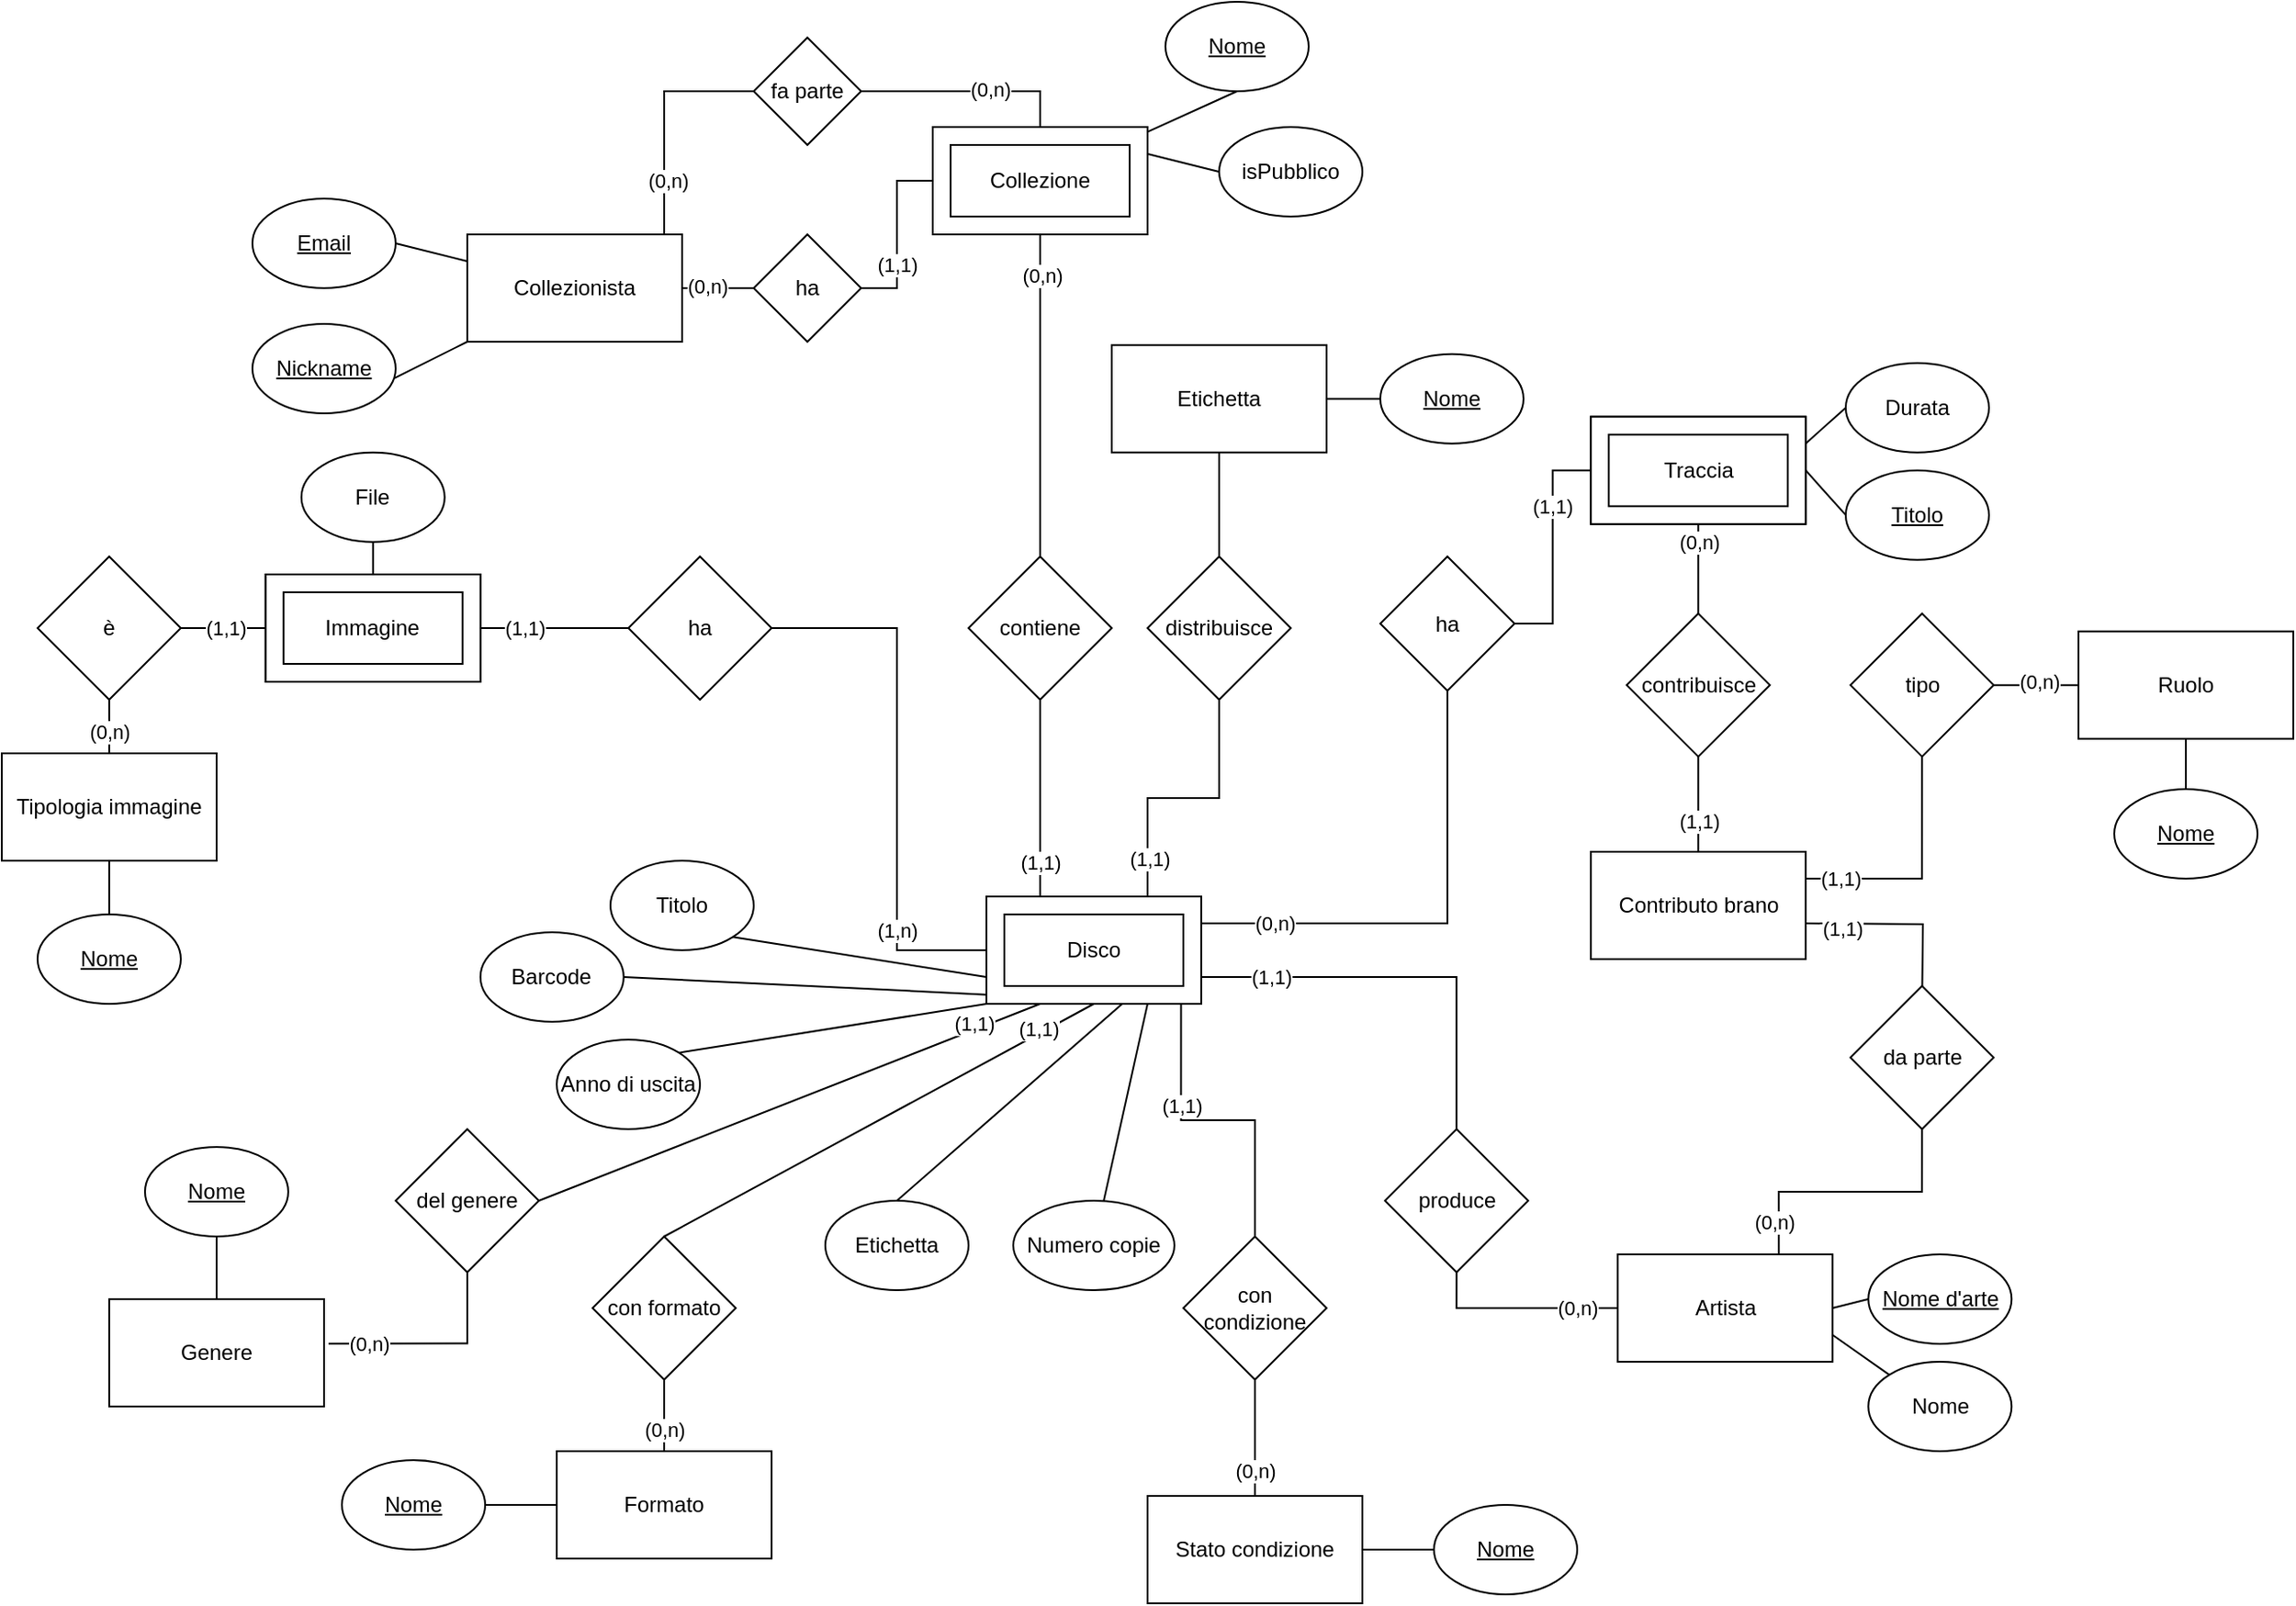 <mxfile version="21.6.2" type="device">
  <diagram id="R2lEEEUBdFMjLlhIrx00" name="Page-1">
    <mxGraphModel dx="1574" dy="1495" grid="1" gridSize="10" guides="1" tooltips="1" connect="1" arrows="1" fold="1" page="1" pageScale="1" pageWidth="850" pageHeight="1100" math="0" shadow="0" extFonts="Permanent Marker^https://fonts.googleapis.com/css?family=Permanent+Marker">
      <root>
        <mxCell id="0" />
        <mxCell id="1" parent="0" />
        <mxCell id="YJRpV-6I6PbXK376YmPo-45" style="edgeStyle=orthogonalEdgeStyle;orthogonalLoop=1;jettySize=auto;html=1;exitX=1;exitY=0.5;exitDx=0;exitDy=0;endArrow=none;endFill=0;" parent="1" source="YJRpV-6I6PbXK376YmPo-1" target="YJRpV-6I6PbXK376YmPo-44" edge="1">
          <mxGeometry relative="1" as="geometry" />
        </mxCell>
        <mxCell id="YJRpV-6I6PbXK376YmPo-58" value="(0,n)" style="edgeLabel;html=1;align=center;verticalAlign=middle;resizable=0;points=[];" parent="YJRpV-6I6PbXK376YmPo-45" vertex="1" connectable="0">
          <mxGeometry x="-0.288" y="1" relative="1" as="geometry">
            <mxPoint as="offset" />
          </mxGeometry>
        </mxCell>
        <mxCell id="YJRpV-6I6PbXK376YmPo-51" style="edgeStyle=orthogonalEdgeStyle;orthogonalLoop=1;jettySize=auto;html=1;exitX=0.75;exitY=0;exitDx=0;exitDy=0;entryX=0;entryY=0.5;entryDx=0;entryDy=0;shadow=0;fillOpacity=100;strokeOpacity=100;flowAnimation=0;noJump=0;enumerate=0;comic=0;backgroundOutline=0;endArrow=none;endFill=0;rounded=0;" parent="1" source="YJRpV-6I6PbXK376YmPo-1" target="YJRpV-6I6PbXK376YmPo-50" edge="1">
          <mxGeometry relative="1" as="geometry">
            <Array as="points">
              <mxPoint x="150" y="-100" />
            </Array>
          </mxGeometry>
        </mxCell>
        <mxCell id="7gbNZNiF9psc7FA7MkVE-54" value="(0,n)" style="edgeLabel;html=1;align=center;verticalAlign=middle;resizable=0;points=[];" parent="YJRpV-6I6PbXK376YmPo-51" vertex="1" connectable="0">
          <mxGeometry x="-0.327" y="-2" relative="1" as="geometry">
            <mxPoint as="offset" />
          </mxGeometry>
        </mxCell>
        <mxCell id="YJRpV-6I6PbXK376YmPo-1" value="Collezionista" style="rounded=0;whiteSpace=wrap;html=1;" parent="1" vertex="1">
          <mxGeometry x="40" y="-20" width="120" height="60" as="geometry" />
        </mxCell>
        <mxCell id="YJRpV-6I6PbXK376YmPo-12" style="rounded=0;orthogonalLoop=1;jettySize=auto;html=1;exitX=0.5;exitY=1;exitDx=0;exitDy=0;endArrow=none;endFill=0;" parent="1" source="YJRpV-6I6PbXK376YmPo-2" target="YJRpV-6I6PbXK376YmPo-1" edge="1">
          <mxGeometry relative="1" as="geometry" />
        </mxCell>
        <mxCell id="YJRpV-6I6PbXK376YmPo-2" value="&lt;u&gt;Nickname&lt;/u&gt;" style="ellipse;whiteSpace=wrap;html=1;rounded=0;" parent="1" vertex="1">
          <mxGeometry x="-80" y="30" width="80" height="50" as="geometry" />
        </mxCell>
        <mxCell id="YJRpV-6I6PbXK376YmPo-13" style="rounded=0;orthogonalLoop=1;jettySize=auto;html=1;exitX=1;exitY=0.5;exitDx=0;exitDy=0;endArrow=none;endFill=0;" parent="1" source="YJRpV-6I6PbXK376YmPo-3" target="YJRpV-6I6PbXK376YmPo-1" edge="1">
          <mxGeometry relative="1" as="geometry" />
        </mxCell>
        <mxCell id="YJRpV-6I6PbXK376YmPo-3" value="&lt;u&gt;Email&lt;/u&gt;" style="ellipse;whiteSpace=wrap;html=1;rounded=0;" parent="1" vertex="1">
          <mxGeometry x="-80" y="-40" width="80" height="50" as="geometry" />
        </mxCell>
        <mxCell id="YJRpV-6I6PbXK376YmPo-14" style="rounded=0;orthogonalLoop=1;jettySize=auto;html=1;exitX=0.5;exitY=1;exitDx=0;exitDy=0;endArrow=none;endFill=0;" parent="1" source="YJRpV-6I6PbXK376YmPo-4" target="YJRpV-6I6PbXK376YmPo-5" edge="1">
          <mxGeometry relative="1" as="geometry" />
        </mxCell>
        <mxCell id="YJRpV-6I6PbXK376YmPo-4" value="&lt;u&gt;Nome&lt;/u&gt;" style="ellipse;whiteSpace=wrap;html=1;rounded=0;" parent="1" vertex="1">
          <mxGeometry x="430" y="-150" width="80" height="50" as="geometry" />
        </mxCell>
        <mxCell id="YJRpV-6I6PbXK376YmPo-42" style="edgeStyle=orthogonalEdgeStyle;orthogonalLoop=1;jettySize=auto;html=1;exitX=0.5;exitY=1;exitDx=0;exitDy=0;entryX=0.5;entryY=0;entryDx=0;entryDy=0;endArrow=none;endFill=0;rounded=0;" parent="1" source="YJRpV-6I6PbXK376YmPo-5" target="YJRpV-6I6PbXK376YmPo-40" edge="1">
          <mxGeometry relative="1" as="geometry" />
        </mxCell>
        <mxCell id="7gbNZNiF9psc7FA7MkVE-52" value="(0,n)" style="edgeLabel;html=1;align=center;verticalAlign=middle;resizable=0;points=[];" parent="YJRpV-6I6PbXK376YmPo-42" vertex="1" connectable="0">
          <mxGeometry x="-0.75" y="1" relative="1" as="geometry">
            <mxPoint as="offset" />
          </mxGeometry>
        </mxCell>
        <mxCell id="YJRpV-6I6PbXK376YmPo-5" value="Collezione" style="rounded=0;whiteSpace=wrap;html=1;" parent="1" vertex="1">
          <mxGeometry x="300" y="-80" width="120" height="60" as="geometry" />
        </mxCell>
        <mxCell id="Ma3Oa-v_wPsc2BR-cIb4-39" style="edgeStyle=orthogonalEdgeStyle;rounded=0;orthogonalLoop=1;jettySize=auto;html=1;exitX=0;exitY=0.5;exitDx=0;exitDy=0;entryX=1;entryY=0.5;entryDx=0;entryDy=0;endArrow=none;endFill=0;" parent="1" source="YJRpV-6I6PbXK376YmPo-6" target="Ma3Oa-v_wPsc2BR-cIb4-38" edge="1">
          <mxGeometry relative="1" as="geometry" />
        </mxCell>
        <mxCell id="Ma3Oa-v_wPsc2BR-cIb4-43" value="(1,1)" style="edgeLabel;html=1;align=center;verticalAlign=middle;resizable=0;points=[];" parent="Ma3Oa-v_wPsc2BR-cIb4-39" vertex="1" connectable="0">
          <mxGeometry x="-0.038" relative="1" as="geometry">
            <mxPoint as="offset" />
          </mxGeometry>
        </mxCell>
        <mxCell id="YJRpV-6I6PbXK376YmPo-6" value="Immagine" style="rounded=0;whiteSpace=wrap;html=1;" parent="1" vertex="1">
          <mxGeometry x="-72.63" y="170" width="120" height="60" as="geometry" />
        </mxCell>
        <mxCell id="YJRpV-6I6PbXK376YmPo-25" style="orthogonalLoop=1;jettySize=auto;html=1;exitX=0;exitY=1;exitDx=0;exitDy=0;entryX=1;entryY=0;entryDx=0;entryDy=0;endArrow=none;endFill=0;exitPerimeter=0;" parent="1" source="7gbNZNiF9psc7FA7MkVE-36" target="YJRpV-6I6PbXK376YmPo-19" edge="1">
          <mxGeometry relative="1" as="geometry" />
        </mxCell>
        <mxCell id="YJRpV-6I6PbXK376YmPo-27" style="orthogonalLoop=1;jettySize=auto;html=1;exitX=0;exitY=0.914;exitDx=0;exitDy=0;entryX=1;entryY=0.5;entryDx=0;entryDy=0;endArrow=none;endFill=0;exitPerimeter=0;" parent="1" source="7gbNZNiF9psc7FA7MkVE-36" target="YJRpV-6I6PbXK376YmPo-18" edge="1">
          <mxGeometry relative="1" as="geometry" />
        </mxCell>
        <mxCell id="YJRpV-6I6PbXK376YmPo-28" style="orthogonalLoop=1;jettySize=auto;html=1;exitX=0;exitY=0;exitDx=30;exitDy=60;entryX=1;entryY=0.5;entryDx=0;entryDy=0;endArrow=none;endFill=0;exitPerimeter=0;" parent="1" source="7gbNZNiF9psc7FA7MkVE-36" target="Ma3Oa-v_wPsc2BR-cIb4-10" edge="1">
          <mxGeometry relative="1" as="geometry" />
        </mxCell>
        <mxCell id="YJRpV-6I6PbXK376YmPo-30" style="orthogonalLoop=1;jettySize=auto;html=1;exitX=0;exitY=0.75;exitDx=0;exitDy=0;entryX=1;entryY=1;entryDx=0;entryDy=0;endArrow=none;endFill=0;" parent="1" source="YJRpV-6I6PbXK376YmPo-7" target="YJRpV-6I6PbXK376YmPo-17" edge="1">
          <mxGeometry relative="1" as="geometry" />
        </mxCell>
        <mxCell id="YJRpV-6I6PbXK376YmPo-38" style="edgeStyle=orthogonalEdgeStyle;orthogonalLoop=1;jettySize=auto;html=1;exitX=0;exitY=0;exitDx=120;exitDy=15;endArrow=none;endFill=0;exitPerimeter=0;rounded=0;" parent="1" source="7gbNZNiF9psc7FA7MkVE-36" target="YJRpV-6I6PbXK376YmPo-37" edge="1">
          <mxGeometry relative="1" as="geometry" />
        </mxCell>
        <mxCell id="7gbNZNiF9psc7FA7MkVE-57" value="(0,n)" style="edgeLabel;html=1;align=center;verticalAlign=middle;resizable=0;points=[];" parent="YJRpV-6I6PbXK376YmPo-38" vertex="1" connectable="0">
          <mxGeometry x="-0.693" relative="1" as="geometry">
            <mxPoint as="offset" />
          </mxGeometry>
        </mxCell>
        <mxCell id="7gbNZNiF9psc7FA7MkVE-28" value="" style="edgeStyle=orthogonalEdgeStyle;rounded=0;orthogonalLoop=1;jettySize=auto;html=1;endArrow=none;endFill=0;exitX=0;exitY=0;exitDx=120;exitDy=45;exitPerimeter=0;" parent="1" source="7gbNZNiF9psc7FA7MkVE-36" target="7gbNZNiF9psc7FA7MkVE-27" edge="1">
          <mxGeometry relative="1" as="geometry" />
        </mxCell>
        <mxCell id="7gbNZNiF9psc7FA7MkVE-61" value="(1,1)" style="edgeLabel;html=1;align=center;verticalAlign=middle;resizable=0;points=[];" parent="7gbNZNiF9psc7FA7MkVE-28" vertex="1" connectable="0">
          <mxGeometry x="-0.609" relative="1" as="geometry">
            <mxPoint x="-6" as="offset" />
          </mxGeometry>
        </mxCell>
        <mxCell id="YJRpV-6I6PbXK376YmPo-7" value="Disco" style="rounded=0;whiteSpace=wrap;html=1;" parent="1" vertex="1">
          <mxGeometry x="330" y="350" width="120" height="60" as="geometry" />
        </mxCell>
        <mxCell id="YJRpV-6I6PbXK376YmPo-9" value="Traccia" style="rounded=0;whiteSpace=wrap;html=1;" parent="1" vertex="1">
          <mxGeometry x="667.63" y="81.85" width="120" height="60" as="geometry" />
        </mxCell>
        <mxCell id="Ma3Oa-v_wPsc2BR-cIb4-13" style="rounded=0;orthogonalLoop=1;jettySize=auto;html=1;endArrow=none;endFill=0;" parent="1" source="YJRpV-6I6PbXK376YmPo-15" target="Ma3Oa-v_wPsc2BR-cIb4-12" edge="1">
          <mxGeometry relative="1" as="geometry" />
        </mxCell>
        <mxCell id="YJRpV-6I6PbXK376YmPo-15" value="&lt;u&gt;Nome&lt;/u&gt;" style="ellipse;whiteSpace=wrap;html=1;rounded=0;" parent="1" vertex="1">
          <mxGeometry x="-140" y="490" width="80" height="50" as="geometry" />
        </mxCell>
        <mxCell id="YJRpV-6I6PbXK376YmPo-16" value="&lt;u&gt;Nome&lt;/u&gt;" style="ellipse;whiteSpace=wrap;html=1;rounded=0;" parent="1" vertex="1">
          <mxGeometry x="-30" y="665" width="80" height="50" as="geometry" />
        </mxCell>
        <mxCell id="YJRpV-6I6PbXK376YmPo-17" value="Titolo" style="ellipse;whiteSpace=wrap;html=1;rounded=0;" parent="1" vertex="1">
          <mxGeometry x="120" y="330" width="80" height="50" as="geometry" />
        </mxCell>
        <mxCell id="YJRpV-6I6PbXK376YmPo-18" value="Barcode" style="ellipse;whiteSpace=wrap;html=1;rounded=0;" parent="1" vertex="1">
          <mxGeometry x="47.37" y="370" width="80" height="50" as="geometry" />
        </mxCell>
        <mxCell id="YJRpV-6I6PbXK376YmPo-19" value="Anno di uscita" style="ellipse;whiteSpace=wrap;html=1;rounded=0;" parent="1" vertex="1">
          <mxGeometry x="90" y="430" width="80" height="50" as="geometry" />
        </mxCell>
        <mxCell id="YJRpV-6I6PbXK376YmPo-21" value="&lt;u&gt;Nome&lt;/u&gt;" style="ellipse;whiteSpace=wrap;html=1;rounded=0;" parent="1" vertex="1">
          <mxGeometry x="580" y="690" width="80" height="50" as="geometry" />
        </mxCell>
        <mxCell id="YJRpV-6I6PbXK376YmPo-31" value="" style="orthogonalLoop=1;jettySize=auto;html=1;exitX=0.644;exitY=0.979;exitDx=0;exitDy=0;entryX=0.5;entryY=0;entryDx=0;entryDy=0;endArrow=none;endFill=0;exitPerimeter=0;" parent="1" source="7gbNZNiF9psc7FA7MkVE-36" target="YJRpV-6I6PbXK376YmPo-20" edge="1">
          <mxGeometry relative="1" as="geometry">
            <mxPoint x="360" y="290" as="sourcePoint" />
            <mxPoint x="510" y="460" as="targetPoint" />
          </mxGeometry>
        </mxCell>
        <mxCell id="YJRpV-6I6PbXK376YmPo-20" value="Etichetta" style="ellipse;whiteSpace=wrap;html=1;rounded=0;" parent="1" vertex="1">
          <mxGeometry x="240" y="520" width="80" height="50" as="geometry" />
        </mxCell>
        <mxCell id="YJRpV-6I6PbXK376YmPo-36" style="edgeStyle=orthogonalEdgeStyle;orthogonalLoop=1;jettySize=auto;html=1;exitX=1;exitY=0.5;exitDx=0;exitDy=0;entryX=0;entryY=0.5;entryDx=0;entryDy=0;endArrow=none;endFill=0;strokeColor=default;rounded=0;" parent="1" source="YJRpV-6I6PbXK376YmPo-34" target="YJRpV-6I6PbXK376YmPo-7" edge="1">
          <mxGeometry relative="1" as="geometry">
            <Array as="points">
              <mxPoint x="280" y="200" />
              <mxPoint x="280" y="380" />
            </Array>
          </mxGeometry>
        </mxCell>
        <mxCell id="YJRpV-6I6PbXK376YmPo-64" value="(1,n)" style="edgeLabel;html=1;align=center;verticalAlign=middle;resizable=0;points=[];" parent="YJRpV-6I6PbXK376YmPo-36" vertex="1" connectable="0">
          <mxGeometry x="0.223" y="-1" relative="1" as="geometry">
            <mxPoint x="1" y="55" as="offset" />
          </mxGeometry>
        </mxCell>
        <mxCell id="7gbNZNiF9psc7FA7MkVE-38" style="edgeStyle=orthogonalEdgeStyle;rounded=0;orthogonalLoop=1;jettySize=auto;html=1;entryX=1;entryY=0.5;entryDx=0;entryDy=0;endArrow=none;endFill=0;" parent="1" source="YJRpV-6I6PbXK376YmPo-34" target="YJRpV-6I6PbXK376YmPo-6" edge="1">
          <mxGeometry relative="1" as="geometry" />
        </mxCell>
        <mxCell id="7gbNZNiF9psc7FA7MkVE-39" value="(1,1)" style="edgeLabel;html=1;align=center;verticalAlign=middle;resizable=0;points=[];" parent="7gbNZNiF9psc7FA7MkVE-38" vertex="1" connectable="0">
          <mxGeometry x="0.789" relative="1" as="geometry">
            <mxPoint x="16" as="offset" />
          </mxGeometry>
        </mxCell>
        <mxCell id="YJRpV-6I6PbXK376YmPo-34" value="ha" style="rhombus;whiteSpace=wrap;html=1;" parent="1" vertex="1">
          <mxGeometry x="130" y="160" width="80" height="80" as="geometry" />
        </mxCell>
        <mxCell id="YJRpV-6I6PbXK376YmPo-39" style="edgeStyle=orthogonalEdgeStyle;orthogonalLoop=1;jettySize=auto;html=1;exitX=1;exitY=0.5;exitDx=0;exitDy=0;entryX=0;entryY=0.5;entryDx=0;entryDy=0;endArrow=none;endFill=0;rounded=0;" parent="1" source="YJRpV-6I6PbXK376YmPo-37" target="YJRpV-6I6PbXK376YmPo-9" edge="1">
          <mxGeometry relative="1" as="geometry" />
        </mxCell>
        <mxCell id="7gbNZNiF9psc7FA7MkVE-58" value="(1,1)" style="edgeLabel;html=1;align=center;verticalAlign=middle;resizable=0;points=[];" parent="YJRpV-6I6PbXK376YmPo-39" vertex="1" connectable="0">
          <mxGeometry x="0.353" y="-1" relative="1" as="geometry">
            <mxPoint x="-2" y="-1" as="offset" />
          </mxGeometry>
        </mxCell>
        <mxCell id="YJRpV-6I6PbXK376YmPo-37" value="ha" style="rhombus;whiteSpace=wrap;html=1;" parent="1" vertex="1">
          <mxGeometry x="550" y="160" width="75" height="75" as="geometry" />
        </mxCell>
        <mxCell id="YJRpV-6I6PbXK376YmPo-43" style="edgeStyle=orthogonalEdgeStyle;orthogonalLoop=1;jettySize=auto;html=1;exitX=0.5;exitY=1;exitDx=0;exitDy=0;endArrow=none;endFill=0;entryX=0;entryY=0;entryDx=30;entryDy=0;entryPerimeter=0;" parent="1" source="YJRpV-6I6PbXK376YmPo-40" target="7gbNZNiF9psc7FA7MkVE-36" edge="1">
          <mxGeometry relative="1" as="geometry" />
        </mxCell>
        <mxCell id="7gbNZNiF9psc7FA7MkVE-51" value="(1,1)" style="edgeLabel;html=1;align=center;verticalAlign=middle;resizable=0;points=[];" parent="YJRpV-6I6PbXK376YmPo-43" vertex="1" connectable="0">
          <mxGeometry x="-0.644" y="1" relative="1" as="geometry">
            <mxPoint x="-1" y="71" as="offset" />
          </mxGeometry>
        </mxCell>
        <mxCell id="YJRpV-6I6PbXK376YmPo-40" value="contiene" style="rhombus;whiteSpace=wrap;html=1;" parent="1" vertex="1">
          <mxGeometry x="320" y="160" width="80" height="80" as="geometry" />
        </mxCell>
        <mxCell id="YJRpV-6I6PbXK376YmPo-46" style="edgeStyle=orthogonalEdgeStyle;orthogonalLoop=1;jettySize=auto;html=1;exitX=1;exitY=0.5;exitDx=0;exitDy=0;entryX=0;entryY=0.5;entryDx=0;entryDy=0;endArrow=none;endFill=0;rounded=0;" parent="1" source="YJRpV-6I6PbXK376YmPo-44" target="YJRpV-6I6PbXK376YmPo-5" edge="1">
          <mxGeometry relative="1" as="geometry" />
        </mxCell>
        <mxCell id="YJRpV-6I6PbXK376YmPo-59" value="(1,1)" style="edgeLabel;html=1;align=center;verticalAlign=middle;resizable=0;points=[];" parent="YJRpV-6I6PbXK376YmPo-46" vertex="1" connectable="0">
          <mxGeometry x="-0.335" relative="1" as="geometry">
            <mxPoint as="offset" />
          </mxGeometry>
        </mxCell>
        <mxCell id="YJRpV-6I6PbXK376YmPo-44" value="ha" style="rhombus;whiteSpace=wrap;html=1;" parent="1" vertex="1">
          <mxGeometry x="200" y="-20" width="60" height="60" as="geometry" />
        </mxCell>
        <mxCell id="YJRpV-6I6PbXK376YmPo-52" style="edgeStyle=orthogonalEdgeStyle;orthogonalLoop=1;jettySize=auto;html=1;exitX=0.5;exitY=0;exitDx=0;exitDy=0;entryX=1;entryY=0.5;entryDx=0;entryDy=0;endArrow=none;endFill=0;rounded=0;" parent="1" source="YJRpV-6I6PbXK376YmPo-5" target="YJRpV-6I6PbXK376YmPo-50" edge="1">
          <mxGeometry relative="1" as="geometry">
            <mxPoint x="310" y="-110" as="targetPoint" />
          </mxGeometry>
        </mxCell>
        <mxCell id="7gbNZNiF9psc7FA7MkVE-55" value="(0,n)" style="edgeLabel;html=1;align=center;verticalAlign=middle;resizable=0;points=[];" parent="YJRpV-6I6PbXK376YmPo-52" vertex="1" connectable="0">
          <mxGeometry x="-0.2" y="-1" relative="1" as="geometry">
            <mxPoint as="offset" />
          </mxGeometry>
        </mxCell>
        <mxCell id="YJRpV-6I6PbXK376YmPo-50" value="fa parte" style="rhombus;whiteSpace=wrap;html=1;" parent="1" vertex="1">
          <mxGeometry x="200" y="-130" width="60" height="60" as="geometry" />
        </mxCell>
        <mxCell id="7gbNZNiF9psc7FA7MkVE-1" value="isPubblico" style="ellipse;whiteSpace=wrap;html=1;rounded=0;" parent="1" vertex="1">
          <mxGeometry x="460" y="-80" width="80" height="50" as="geometry" />
        </mxCell>
        <mxCell id="7gbNZNiF9psc7FA7MkVE-3" style="rounded=0;orthogonalLoop=1;jettySize=auto;html=1;exitX=0;exitY=0.5;exitDx=0;exitDy=0;endArrow=none;endFill=0;entryX=1;entryY=0.25;entryDx=0;entryDy=0;" parent="1" source="7gbNZNiF9psc7FA7MkVE-1" target="YJRpV-6I6PbXK376YmPo-5" edge="1">
          <mxGeometry relative="1" as="geometry">
            <mxPoint x="460" y="-60" as="sourcePoint" />
            <mxPoint x="410" y="-10" as="targetPoint" />
          </mxGeometry>
        </mxCell>
        <mxCell id="7gbNZNiF9psc7FA7MkVE-4" value="Numero copie" style="ellipse;whiteSpace=wrap;html=1;rounded=0;" parent="1" vertex="1">
          <mxGeometry x="345" y="520" width="90" height="50" as="geometry" />
        </mxCell>
        <mxCell id="7gbNZNiF9psc7FA7MkVE-5" style="orthogonalLoop=1;jettySize=auto;html=1;exitX=0.75;exitY=1;exitDx=0;exitDy=0;endArrow=none;endFill=0;" parent="1" source="YJRpV-6I6PbXK376YmPo-7" target="7gbNZNiF9psc7FA7MkVE-4" edge="1">
          <mxGeometry relative="1" as="geometry">
            <mxPoint x="430" y="320" as="sourcePoint" />
            <mxPoint x="480" y="420" as="targetPoint" />
          </mxGeometry>
        </mxCell>
        <mxCell id="7gbNZNiF9psc7FA7MkVE-9" value="File" style="ellipse;whiteSpace=wrap;html=1;rounded=0;" parent="1" vertex="1">
          <mxGeometry x="-52.63" y="101.85" width="80" height="50" as="geometry" />
        </mxCell>
        <mxCell id="7gbNZNiF9psc7FA7MkVE-10" style="orthogonalLoop=1;jettySize=auto;html=1;exitX=0.5;exitY=0;exitDx=0;exitDy=0;entryX=0.5;entryY=1;entryDx=0;entryDy=0;endArrow=none;endFill=0;" parent="1" source="YJRpV-6I6PbXK376YmPo-6" target="7gbNZNiF9psc7FA7MkVE-9" edge="1">
          <mxGeometry relative="1" as="geometry">
            <mxPoint x="87.37" y="166.85" as="sourcePoint" />
            <mxPoint x="-2.63" y="176.85" as="targetPoint" />
          </mxGeometry>
        </mxCell>
        <mxCell id="7gbNZNiF9psc7FA7MkVE-11" value="Durata" style="ellipse;whiteSpace=wrap;html=1;rounded=0;" parent="1" vertex="1">
          <mxGeometry x="810" y="51.85" width="80" height="50" as="geometry" />
        </mxCell>
        <mxCell id="7gbNZNiF9psc7FA7MkVE-12" value="&lt;u&gt;Titolo&lt;/u&gt;" style="ellipse;whiteSpace=wrap;html=1;rounded=0;" parent="1" vertex="1">
          <mxGeometry x="810" y="111.85" width="80" height="50" as="geometry" />
        </mxCell>
        <mxCell id="7gbNZNiF9psc7FA7MkVE-13" style="orthogonalLoop=1;jettySize=auto;html=1;exitX=1;exitY=0.5;exitDx=0;exitDy=0;endArrow=none;endFill=0;entryX=0;entryY=0.5;entryDx=0;entryDy=0;" parent="1" source="YJRpV-6I6PbXK376YmPo-9" target="7gbNZNiF9psc7FA7MkVE-12" edge="1">
          <mxGeometry relative="1" as="geometry">
            <mxPoint x="787.63" y="91.85" as="sourcePoint" />
            <mxPoint x="887.63" y="91.85" as="targetPoint" />
          </mxGeometry>
        </mxCell>
        <mxCell id="7gbNZNiF9psc7FA7MkVE-14" style="orthogonalLoop=1;jettySize=auto;html=1;exitX=1;exitY=0.25;exitDx=0;exitDy=0;endArrow=none;endFill=0;entryX=0;entryY=0.5;entryDx=0;entryDy=0;" parent="1" source="YJRpV-6I6PbXK376YmPo-9" target="7gbNZNiF9psc7FA7MkVE-11" edge="1">
          <mxGeometry relative="1" as="geometry">
            <mxPoint x="627.63" y="1.85" as="sourcePoint" />
            <mxPoint x="727.63" y="1.85" as="targetPoint" />
          </mxGeometry>
        </mxCell>
        <mxCell id="7gbNZNiF9psc7FA7MkVE-16" value="Artista" style="rounded=0;whiteSpace=wrap;html=1;" parent="1" vertex="1">
          <mxGeometry x="682.63" y="550" width="120" height="60" as="geometry" />
        </mxCell>
        <mxCell id="7gbNZNiF9psc7FA7MkVE-25" value="&lt;u&gt;Nome d&#39;arte&lt;/u&gt;" style="ellipse;whiteSpace=wrap;html=1;rounded=0;" parent="1" vertex="1">
          <mxGeometry x="822.63" y="550" width="80" height="50" as="geometry" />
        </mxCell>
        <mxCell id="7gbNZNiF9psc7FA7MkVE-26" style="orthogonalLoop=1;jettySize=auto;html=1;exitX=1;exitY=0.75;exitDx=0;exitDy=0;endArrow=none;endFill=0;entryX=0;entryY=0;entryDx=0;entryDy=0;" parent="1" source="7gbNZNiF9psc7FA7MkVE-16" target="7gbNZNiF9psc7FA7MkVE-33" edge="1">
          <mxGeometry relative="1" as="geometry">
            <mxPoint x="832.63" y="485" as="sourcePoint" />
            <mxPoint x="872.63" y="595" as="targetPoint" />
          </mxGeometry>
        </mxCell>
        <mxCell id="7gbNZNiF9psc7FA7MkVE-29" style="edgeStyle=orthogonalEdgeStyle;rounded=0;orthogonalLoop=1;jettySize=auto;html=1;endArrow=none;endFill=0;exitX=0.5;exitY=1;exitDx=0;exitDy=0;" parent="1" source="7gbNZNiF9psc7FA7MkVE-27" target="7gbNZNiF9psc7FA7MkVE-16" edge="1">
          <mxGeometry relative="1" as="geometry">
            <mxPoint x="642.63" y="575" as="sourcePoint" />
          </mxGeometry>
        </mxCell>
        <mxCell id="7gbNZNiF9psc7FA7MkVE-63" value="(0,n)" style="edgeLabel;html=1;align=center;verticalAlign=middle;resizable=0;points=[];" parent="7gbNZNiF9psc7FA7MkVE-29" vertex="1" connectable="0">
          <mxGeometry x="0.223" relative="1" as="geometry">
            <mxPoint x="20" as="offset" />
          </mxGeometry>
        </mxCell>
        <mxCell id="7gbNZNiF9psc7FA7MkVE-27" value="produce" style="rhombus;whiteSpace=wrap;html=1;rounded=0;" parent="1" vertex="1">
          <mxGeometry x="552.63" y="480" width="80" height="80" as="geometry" />
        </mxCell>
        <mxCell id="7gbNZNiF9psc7FA7MkVE-32" value="" style="verticalLabelPosition=bottom;verticalAlign=top;html=1;shape=mxgraph.basic.frame;dx=10;whiteSpace=wrap;" parent="1" vertex="1">
          <mxGeometry x="300" y="-80" width="120" height="60" as="geometry" />
        </mxCell>
        <mxCell id="7gbNZNiF9psc7FA7MkVE-33" value="Nome" style="ellipse;whiteSpace=wrap;html=1;rounded=0;" parent="1" vertex="1">
          <mxGeometry x="822.63" y="610" width="80" height="50" as="geometry" />
        </mxCell>
        <mxCell id="7gbNZNiF9psc7FA7MkVE-34" style="orthogonalLoop=1;jettySize=auto;html=1;exitX=1;exitY=0.5;exitDx=0;exitDy=0;endArrow=none;endFill=0;entryX=0;entryY=0.5;entryDx=0;entryDy=0;" parent="1" source="7gbNZNiF9psc7FA7MkVE-16" target="7gbNZNiF9psc7FA7MkVE-25" edge="1">
          <mxGeometry relative="1" as="geometry">
            <mxPoint x="812.63" y="585" as="sourcePoint" />
            <mxPoint x="834.63" y="622" as="targetPoint" />
          </mxGeometry>
        </mxCell>
        <mxCell id="Ma3Oa-v_wPsc2BR-cIb4-8" style="edgeStyle=orthogonalEdgeStyle;rounded=0;orthogonalLoop=1;jettySize=auto;html=1;entryX=0.5;entryY=0;entryDx=0;entryDy=0;endArrow=none;endFill=0;exitX=0.906;exitY=0.988;exitDx=0;exitDy=0;exitPerimeter=0;" parent="1" source="7gbNZNiF9psc7FA7MkVE-36" target="Ma3Oa-v_wPsc2BR-cIb4-7" edge="1">
          <mxGeometry relative="1" as="geometry" />
        </mxCell>
        <mxCell id="Ma3Oa-v_wPsc2BR-cIb4-14" value="(1,1)" style="edgeLabel;html=1;align=center;verticalAlign=middle;resizable=0;points=[];" parent="Ma3Oa-v_wPsc2BR-cIb4-8" vertex="1" connectable="0">
          <mxGeometry x="-0.332" relative="1" as="geometry">
            <mxPoint as="offset" />
          </mxGeometry>
        </mxCell>
        <mxCell id="Ma3Oa-v_wPsc2BR-cIb4-137" style="rounded=0;orthogonalLoop=1;jettySize=auto;html=1;exitX=0.5;exitY=1;exitDx=0;exitDy=0;exitPerimeter=0;entryX=0.5;entryY=0;entryDx=0;entryDy=0;endArrow=none;endFill=0;" parent="1" source="7gbNZNiF9psc7FA7MkVE-36" target="Ma3Oa-v_wPsc2BR-cIb4-136" edge="1">
          <mxGeometry relative="1" as="geometry" />
        </mxCell>
        <mxCell id="Ma3Oa-v_wPsc2BR-cIb4-142" value="(1,1)" style="edgeLabel;html=1;align=center;verticalAlign=middle;resizable=0;points=[];" parent="Ma3Oa-v_wPsc2BR-cIb4-137" vertex="1" connectable="0">
          <mxGeometry x="-0.828" y="-2" relative="1" as="geometry">
            <mxPoint x="-46" y="1" as="offset" />
          </mxGeometry>
        </mxCell>
        <mxCell id="7gbNZNiF9psc7FA7MkVE-36" value="" style="verticalLabelPosition=bottom;verticalAlign=top;html=1;shape=mxgraph.basic.frame;dx=10;whiteSpace=wrap;" parent="1" vertex="1">
          <mxGeometry x="330" y="350" width="120" height="60" as="geometry" />
        </mxCell>
        <mxCell id="Ma3Oa-v_wPsc2BR-cIb4-24" style="edgeStyle=orthogonalEdgeStyle;rounded=0;orthogonalLoop=1;jettySize=auto;html=1;entryX=0.5;entryY=0;entryDx=0;entryDy=0;endArrow=none;endFill=0;" parent="1" source="7gbNZNiF9psc7FA7MkVE-37" target="Ma3Oa-v_wPsc2BR-cIb4-23" edge="1">
          <mxGeometry relative="1" as="geometry" />
        </mxCell>
        <mxCell id="Ma3Oa-v_wPsc2BR-cIb4-26" value="(0,n)" style="edgeLabel;html=1;align=center;verticalAlign=middle;resizable=0;points=[];" parent="Ma3Oa-v_wPsc2BR-cIb4-24" vertex="1" connectable="0">
          <mxGeometry x="-0.617" relative="1" as="geometry">
            <mxPoint as="offset" />
          </mxGeometry>
        </mxCell>
        <mxCell id="7gbNZNiF9psc7FA7MkVE-37" value="" style="verticalLabelPosition=bottom;verticalAlign=top;html=1;shape=mxgraph.basic.frame;dx=10;whiteSpace=wrap;" parent="1" vertex="1">
          <mxGeometry x="667.63" y="81.85" width="120" height="60" as="geometry" />
        </mxCell>
        <mxCell id="7gbNZNiF9psc7FA7MkVE-47" value="" style="edgeStyle=orthogonalEdgeStyle;rounded=0;orthogonalLoop=1;jettySize=auto;html=1;endArrow=none;endFill=0;" parent="1" source="7gbNZNiF9psc7FA7MkVE-41" target="7gbNZNiF9psc7FA7MkVE-46" edge="1">
          <mxGeometry relative="1" as="geometry" />
        </mxCell>
        <mxCell id="7gbNZNiF9psc7FA7MkVE-50" value="(0,n)" style="edgeLabel;html=1;align=center;verticalAlign=middle;resizable=0;points=[];" parent="7gbNZNiF9psc7FA7MkVE-47" vertex="1" connectable="0">
          <mxGeometry x="-0.426" y="-2" relative="1" as="geometry">
            <mxPoint x="-30" y="-40" as="offset" />
          </mxGeometry>
        </mxCell>
        <mxCell id="7gbNZNiF9psc7FA7MkVE-41" value="Etichetta" style="rounded=0;whiteSpace=wrap;html=1;" parent="1" vertex="1">
          <mxGeometry x="400" y="41.85" width="120" height="60" as="geometry" />
        </mxCell>
        <mxCell id="7gbNZNiF9psc7FA7MkVE-43" value="&lt;u&gt;Nome&lt;/u&gt;" style="ellipse;whiteSpace=wrap;html=1;rounded=0;" parent="1" vertex="1">
          <mxGeometry x="550" y="46.85" width="80" height="50" as="geometry" />
        </mxCell>
        <mxCell id="7gbNZNiF9psc7FA7MkVE-44" style="orthogonalLoop=1;jettySize=auto;html=1;exitX=1;exitY=0.5;exitDx=0;exitDy=0;endArrow=none;endFill=0;entryX=0;entryY=0.5;entryDx=0;entryDy=0;" parent="1" source="7gbNZNiF9psc7FA7MkVE-41" target="7gbNZNiF9psc7FA7MkVE-43" edge="1">
          <mxGeometry relative="1" as="geometry">
            <mxPoint x="635" y="150" as="sourcePoint" />
            <mxPoint x="665" y="100" as="targetPoint" />
          </mxGeometry>
        </mxCell>
        <mxCell id="7gbNZNiF9psc7FA7MkVE-48" style="edgeStyle=orthogonalEdgeStyle;rounded=0;orthogonalLoop=1;jettySize=auto;html=1;entryX=0;entryY=0;entryDx=90;entryDy=0;entryPerimeter=0;endArrow=none;endFill=0;" parent="1" source="7gbNZNiF9psc7FA7MkVE-46" target="7gbNZNiF9psc7FA7MkVE-36" edge="1">
          <mxGeometry relative="1" as="geometry" />
        </mxCell>
        <mxCell id="7gbNZNiF9psc7FA7MkVE-49" value="(1,1)" style="edgeLabel;html=1;align=center;verticalAlign=middle;resizable=0;points=[];" parent="7gbNZNiF9psc7FA7MkVE-48" vertex="1" connectable="0">
          <mxGeometry x="0.722" y="1" relative="1" as="geometry">
            <mxPoint as="offset" />
          </mxGeometry>
        </mxCell>
        <mxCell id="7gbNZNiF9psc7FA7MkVE-46" value="distribuisce" style="rhombus;whiteSpace=wrap;html=1;rounded=0;" parent="1" vertex="1">
          <mxGeometry x="420" y="160" width="80" height="80" as="geometry" />
        </mxCell>
        <mxCell id="Ma3Oa-v_wPsc2BR-cIb4-30" style="edgeStyle=orthogonalEdgeStyle;rounded=0;orthogonalLoop=1;jettySize=auto;html=1;entryX=0.5;entryY=0;entryDx=0;entryDy=0;endArrow=none;endFill=0;" parent="1" edge="1">
          <mxGeometry relative="1" as="geometry">
            <mxPoint x="787.63" y="365" as="sourcePoint" />
            <mxPoint x="852.63" y="410" as="targetPoint" />
          </mxGeometry>
        </mxCell>
        <mxCell id="Ma3Oa-v_wPsc2BR-cIb4-33" value="(1,1)" style="edgeLabel;html=1;align=center;verticalAlign=middle;resizable=0;points=[];" parent="Ma3Oa-v_wPsc2BR-cIb4-30" vertex="1" connectable="0">
          <mxGeometry x="-0.626" y="-3" relative="1" as="geometry">
            <mxPoint as="offset" />
          </mxGeometry>
        </mxCell>
        <mxCell id="Ma3Oa-v_wPsc2BR-cIb4-1" value="Contributo brano" style="rounded=0;whiteSpace=wrap;html=1;" parent="1" vertex="1">
          <mxGeometry x="667.63" y="325" width="120" height="60" as="geometry" />
        </mxCell>
        <mxCell id="Ma3Oa-v_wPsc2BR-cIb4-6" style="rounded=0;orthogonalLoop=1;jettySize=auto;html=1;exitX=1;exitY=0.5;exitDx=0;exitDy=0;entryX=0;entryY=0.5;entryDx=0;entryDy=0;endArrow=none;endFill=0;" parent="1" source="Ma3Oa-v_wPsc2BR-cIb4-5" target="YJRpV-6I6PbXK376YmPo-21" edge="1">
          <mxGeometry relative="1" as="geometry" />
        </mxCell>
        <mxCell id="Ma3Oa-v_wPsc2BR-cIb4-5" value="Stato condizione" style="rounded=0;whiteSpace=wrap;html=1;" parent="1" vertex="1">
          <mxGeometry x="420" y="685" width="120" height="60" as="geometry" />
        </mxCell>
        <mxCell id="Ma3Oa-v_wPsc2BR-cIb4-9" style="edgeStyle=orthogonalEdgeStyle;rounded=0;orthogonalLoop=1;jettySize=auto;html=1;exitX=0.5;exitY=1;exitDx=0;exitDy=0;endArrow=none;endFill=0;" parent="1" source="Ma3Oa-v_wPsc2BR-cIb4-7" target="Ma3Oa-v_wPsc2BR-cIb4-5" edge="1">
          <mxGeometry relative="1" as="geometry" />
        </mxCell>
        <mxCell id="Ma3Oa-v_wPsc2BR-cIb4-15" value="(0,n)" style="edgeLabel;html=1;align=center;verticalAlign=middle;resizable=0;points=[];" parent="Ma3Oa-v_wPsc2BR-cIb4-9" vertex="1" connectable="0">
          <mxGeometry x="0.549" relative="1" as="geometry">
            <mxPoint as="offset" />
          </mxGeometry>
        </mxCell>
        <mxCell id="Ma3Oa-v_wPsc2BR-cIb4-7" value="con condizione" style="rhombus;whiteSpace=wrap;html=1;rounded=0;" parent="1" vertex="1">
          <mxGeometry x="440" y="540" width="80" height="80" as="geometry" />
        </mxCell>
        <mxCell id="Ma3Oa-v_wPsc2BR-cIb4-11" style="edgeStyle=orthogonalEdgeStyle;rounded=0;orthogonalLoop=1;jettySize=auto;html=1;entryX=1.021;entryY=0.414;entryDx=0;entryDy=0;endArrow=none;endFill=0;entryPerimeter=0;exitX=0.5;exitY=1;exitDx=0;exitDy=0;" parent="1" source="Ma3Oa-v_wPsc2BR-cIb4-10" target="Ma3Oa-v_wPsc2BR-cIb4-12" edge="1">
          <mxGeometry relative="1" as="geometry">
            <Array as="points">
              <mxPoint x="40" y="600" />
            </Array>
          </mxGeometry>
        </mxCell>
        <mxCell id="Ma3Oa-v_wPsc2BR-cIb4-143" value="(0,n)" style="edgeLabel;html=1;align=center;verticalAlign=middle;resizable=0;points=[];" parent="Ma3Oa-v_wPsc2BR-cIb4-11" vertex="1" connectable="0">
          <mxGeometry x="0.617" relative="1" as="geometry">
            <mxPoint as="offset" />
          </mxGeometry>
        </mxCell>
        <mxCell id="Ma3Oa-v_wPsc2BR-cIb4-10" value="del genere" style="rhombus;whiteSpace=wrap;html=1;rounded=0;" parent="1" vertex="1">
          <mxGeometry y="480" width="80" height="80" as="geometry" />
        </mxCell>
        <mxCell id="Ma3Oa-v_wPsc2BR-cIb4-12" value="Genere" style="rounded=0;whiteSpace=wrap;html=1;" parent="1" vertex="1">
          <mxGeometry x="-160" y="575" width="120" height="60" as="geometry" />
        </mxCell>
        <mxCell id="Ma3Oa-v_wPsc2BR-cIb4-28" style="edgeStyle=orthogonalEdgeStyle;rounded=0;orthogonalLoop=1;jettySize=auto;html=1;exitX=0.5;exitY=1;exitDx=0;exitDy=0;entryX=1;entryY=0.25;entryDx=0;entryDy=0;endArrow=none;endFill=0;" parent="1" source="Ma3Oa-v_wPsc2BR-cIb4-17" target="Ma3Oa-v_wPsc2BR-cIb4-1" edge="1">
          <mxGeometry relative="1" as="geometry" />
        </mxCell>
        <mxCell id="Ma3Oa-v_wPsc2BR-cIb4-36" value="(1,1)" style="edgeLabel;html=1;align=center;verticalAlign=middle;resizable=0;points=[];" parent="Ma3Oa-v_wPsc2BR-cIb4-28" vertex="1" connectable="0">
          <mxGeometry x="0.684" y="4" relative="1" as="geometry">
            <mxPoint x="-2" y="-4" as="offset" />
          </mxGeometry>
        </mxCell>
        <mxCell id="Ma3Oa-v_wPsc2BR-cIb4-17" value="tipo" style="rhombus;whiteSpace=wrap;html=1;rounded=0;" parent="1" vertex="1">
          <mxGeometry x="812.63" y="191.85" width="80" height="80" as="geometry" />
        </mxCell>
        <mxCell id="Ma3Oa-v_wPsc2BR-cIb4-18" style="orthogonalLoop=1;jettySize=auto;html=1;exitX=1;exitY=0.5;exitDx=0;exitDy=0;endArrow=none;endFill=0;entryX=0;entryY=0.5;entryDx=0;entryDy=0;edgeStyle=orthogonalEdgeStyle;rounded=0;" parent="1" source="Ma3Oa-v_wPsc2BR-cIb4-17" target="Ma3Oa-v_wPsc2BR-cIb4-20" edge="1">
          <mxGeometry relative="1" as="geometry">
            <mxPoint x="960" y="271.85" as="sourcePoint" />
            <mxPoint x="1010" y="271.85" as="targetPoint" />
          </mxGeometry>
        </mxCell>
        <mxCell id="Ma3Oa-v_wPsc2BR-cIb4-35" value="(0,n)" style="edgeLabel;html=1;align=center;verticalAlign=middle;resizable=0;points=[];" parent="Ma3Oa-v_wPsc2BR-cIb4-18" vertex="1" connectable="0">
          <mxGeometry x="0.08" y="2" relative="1" as="geometry">
            <mxPoint as="offset" />
          </mxGeometry>
        </mxCell>
        <mxCell id="Ma3Oa-v_wPsc2BR-cIb4-20" value="Ruolo" style="rounded=0;whiteSpace=wrap;html=1;" parent="1" vertex="1">
          <mxGeometry x="940" y="201.85" width="120" height="60" as="geometry" />
        </mxCell>
        <mxCell id="5V62vE4JoX1KY2Ehq1co-2" style="edgeStyle=orthogonalEdgeStyle;rounded=0;orthogonalLoop=1;jettySize=auto;html=1;entryX=0.5;entryY=1;entryDx=0;entryDy=0;endArrow=none;endFill=0;" edge="1" parent="1" source="Ma3Oa-v_wPsc2BR-cIb4-21" target="Ma3Oa-v_wPsc2BR-cIb4-20">
          <mxGeometry relative="1" as="geometry" />
        </mxCell>
        <mxCell id="Ma3Oa-v_wPsc2BR-cIb4-21" value="&lt;u&gt;Nome&lt;/u&gt;" style="ellipse;whiteSpace=wrap;html=1;rounded=0;" parent="1" vertex="1">
          <mxGeometry x="960" y="290" width="80" height="50" as="geometry" />
        </mxCell>
        <mxCell id="Ma3Oa-v_wPsc2BR-cIb4-25" style="edgeStyle=orthogonalEdgeStyle;rounded=0;orthogonalLoop=1;jettySize=auto;html=1;entryX=0.5;entryY=0;entryDx=0;entryDy=0;endArrow=none;endFill=0;" parent="1" source="Ma3Oa-v_wPsc2BR-cIb4-23" target="Ma3Oa-v_wPsc2BR-cIb4-1" edge="1">
          <mxGeometry relative="1" as="geometry" />
        </mxCell>
        <mxCell id="Ma3Oa-v_wPsc2BR-cIb4-27" value="(1,1)" style="edgeLabel;html=1;align=center;verticalAlign=middle;resizable=0;points=[];" parent="Ma3Oa-v_wPsc2BR-cIb4-25" vertex="1" connectable="0">
          <mxGeometry x="0.702" y="-1" relative="1" as="geometry">
            <mxPoint x="1" y="-9" as="offset" />
          </mxGeometry>
        </mxCell>
        <mxCell id="Ma3Oa-v_wPsc2BR-cIb4-23" value="contribuisce" style="rhombus;whiteSpace=wrap;html=1;rounded=0;" parent="1" vertex="1">
          <mxGeometry x="687.63" y="191.85" width="80" height="80" as="geometry" />
        </mxCell>
        <mxCell id="Ma3Oa-v_wPsc2BR-cIb4-31" style="edgeStyle=orthogonalEdgeStyle;rounded=0;orthogonalLoop=1;jettySize=auto;html=1;entryX=0.75;entryY=0;entryDx=0;entryDy=0;endArrow=none;endFill=0;exitX=0.5;exitY=1;exitDx=0;exitDy=0;" parent="1" source="Ma3Oa-v_wPsc2BR-cIb4-29" target="7gbNZNiF9psc7FA7MkVE-16" edge="1">
          <mxGeometry relative="1" as="geometry" />
        </mxCell>
        <mxCell id="Ma3Oa-v_wPsc2BR-cIb4-34" value="(0,n)" style="edgeLabel;html=1;align=center;verticalAlign=middle;resizable=0;points=[];" parent="Ma3Oa-v_wPsc2BR-cIb4-31" vertex="1" connectable="0">
          <mxGeometry x="0.757" y="-3" relative="1" as="geometry">
            <mxPoint as="offset" />
          </mxGeometry>
        </mxCell>
        <mxCell id="Ma3Oa-v_wPsc2BR-cIb4-29" value="da parte" style="rhombus;whiteSpace=wrap;html=1;rounded=0;" parent="1" vertex="1">
          <mxGeometry x="812.63" y="400" width="80" height="80" as="geometry" />
        </mxCell>
        <mxCell id="Ma3Oa-v_wPsc2BR-cIb4-37" value="Tipologia immagine" style="rounded=0;whiteSpace=wrap;html=1;" parent="1" vertex="1">
          <mxGeometry x="-220" y="270" width="120" height="60" as="geometry" />
        </mxCell>
        <mxCell id="Ma3Oa-v_wPsc2BR-cIb4-40" style="edgeStyle=orthogonalEdgeStyle;rounded=0;orthogonalLoop=1;jettySize=auto;html=1;entryX=0.5;entryY=0;entryDx=0;entryDy=0;endArrow=none;endFill=0;" parent="1" source="Ma3Oa-v_wPsc2BR-cIb4-38" target="Ma3Oa-v_wPsc2BR-cIb4-37" edge="1">
          <mxGeometry relative="1" as="geometry" />
        </mxCell>
        <mxCell id="Ma3Oa-v_wPsc2BR-cIb4-44" value="(0,n)" style="edgeLabel;html=1;align=center;verticalAlign=middle;resizable=0;points=[];" parent="Ma3Oa-v_wPsc2BR-cIb4-40" vertex="1" connectable="0">
          <mxGeometry x="0.69" y="-2" relative="1" as="geometry">
            <mxPoint x="2" y="-5" as="offset" />
          </mxGeometry>
        </mxCell>
        <mxCell id="Ma3Oa-v_wPsc2BR-cIb4-38" value="è" style="rhombus;whiteSpace=wrap;html=1;" parent="1" vertex="1">
          <mxGeometry x="-200" y="160" width="80" height="80" as="geometry" />
        </mxCell>
        <mxCell id="Ma3Oa-v_wPsc2BR-cIb4-42" style="edgeStyle=orthogonalEdgeStyle;rounded=0;orthogonalLoop=1;jettySize=auto;html=1;entryX=0.5;entryY=1;entryDx=0;entryDy=0;endArrow=none;endFill=0;" parent="1" source="Ma3Oa-v_wPsc2BR-cIb4-41" target="Ma3Oa-v_wPsc2BR-cIb4-37" edge="1">
          <mxGeometry relative="1" as="geometry" />
        </mxCell>
        <mxCell id="Ma3Oa-v_wPsc2BR-cIb4-41" value="&lt;u&gt;Nome&lt;/u&gt;" style="ellipse;whiteSpace=wrap;html=1;rounded=0;" parent="1" vertex="1">
          <mxGeometry x="-200" y="360" width="80" height="50" as="geometry" />
        </mxCell>
        <mxCell id="Ma3Oa-v_wPsc2BR-cIb4-139" style="edgeStyle=orthogonalEdgeStyle;rounded=0;orthogonalLoop=1;jettySize=auto;html=1;endArrow=none;endFill=0;" parent="1" source="Ma3Oa-v_wPsc2BR-cIb4-136" target="Ma3Oa-v_wPsc2BR-cIb4-138" edge="1">
          <mxGeometry relative="1" as="geometry" />
        </mxCell>
        <mxCell id="Ma3Oa-v_wPsc2BR-cIb4-141" value="(0,n)" style="edgeLabel;html=1;align=center;verticalAlign=middle;resizable=0;points=[];" parent="Ma3Oa-v_wPsc2BR-cIb4-139" vertex="1" connectable="0">
          <mxGeometry x="0.373" relative="1" as="geometry">
            <mxPoint as="offset" />
          </mxGeometry>
        </mxCell>
        <mxCell id="Ma3Oa-v_wPsc2BR-cIb4-136" value="con formato" style="rhombus;whiteSpace=wrap;html=1;rounded=0;" parent="1" vertex="1">
          <mxGeometry x="110" y="540" width="80" height="80" as="geometry" />
        </mxCell>
        <mxCell id="Ma3Oa-v_wPsc2BR-cIb4-140" style="rounded=0;orthogonalLoop=1;jettySize=auto;html=1;endArrow=none;endFill=0;" parent="1" source="Ma3Oa-v_wPsc2BR-cIb4-138" target="YJRpV-6I6PbXK376YmPo-16" edge="1">
          <mxGeometry relative="1" as="geometry" />
        </mxCell>
        <mxCell id="Ma3Oa-v_wPsc2BR-cIb4-138" value="Formato" style="rounded=0;whiteSpace=wrap;html=1;" parent="1" vertex="1">
          <mxGeometry x="90" y="660" width="120" height="60" as="geometry" />
        </mxCell>
        <mxCell id="Ma3Oa-v_wPsc2BR-cIb4-145" value="(1,1)" style="edgeLabel;html=1;align=center;verticalAlign=middle;resizable=0;points=[];" parent="1" vertex="1" connectable="0">
          <mxGeometry x="330.261" y="430.21" as="geometry">
            <mxPoint x="28" y="-6" as="offset" />
          </mxGeometry>
        </mxCell>
        <mxCell id="5V62vE4JoX1KY2Ehq1co-1" value="" style="verticalLabelPosition=bottom;verticalAlign=top;html=1;shape=mxgraph.basic.frame;dx=10;whiteSpace=wrap;" vertex="1" parent="1">
          <mxGeometry x="-72.63" y="170" width="120" height="60" as="geometry" />
        </mxCell>
      </root>
    </mxGraphModel>
  </diagram>
</mxfile>
